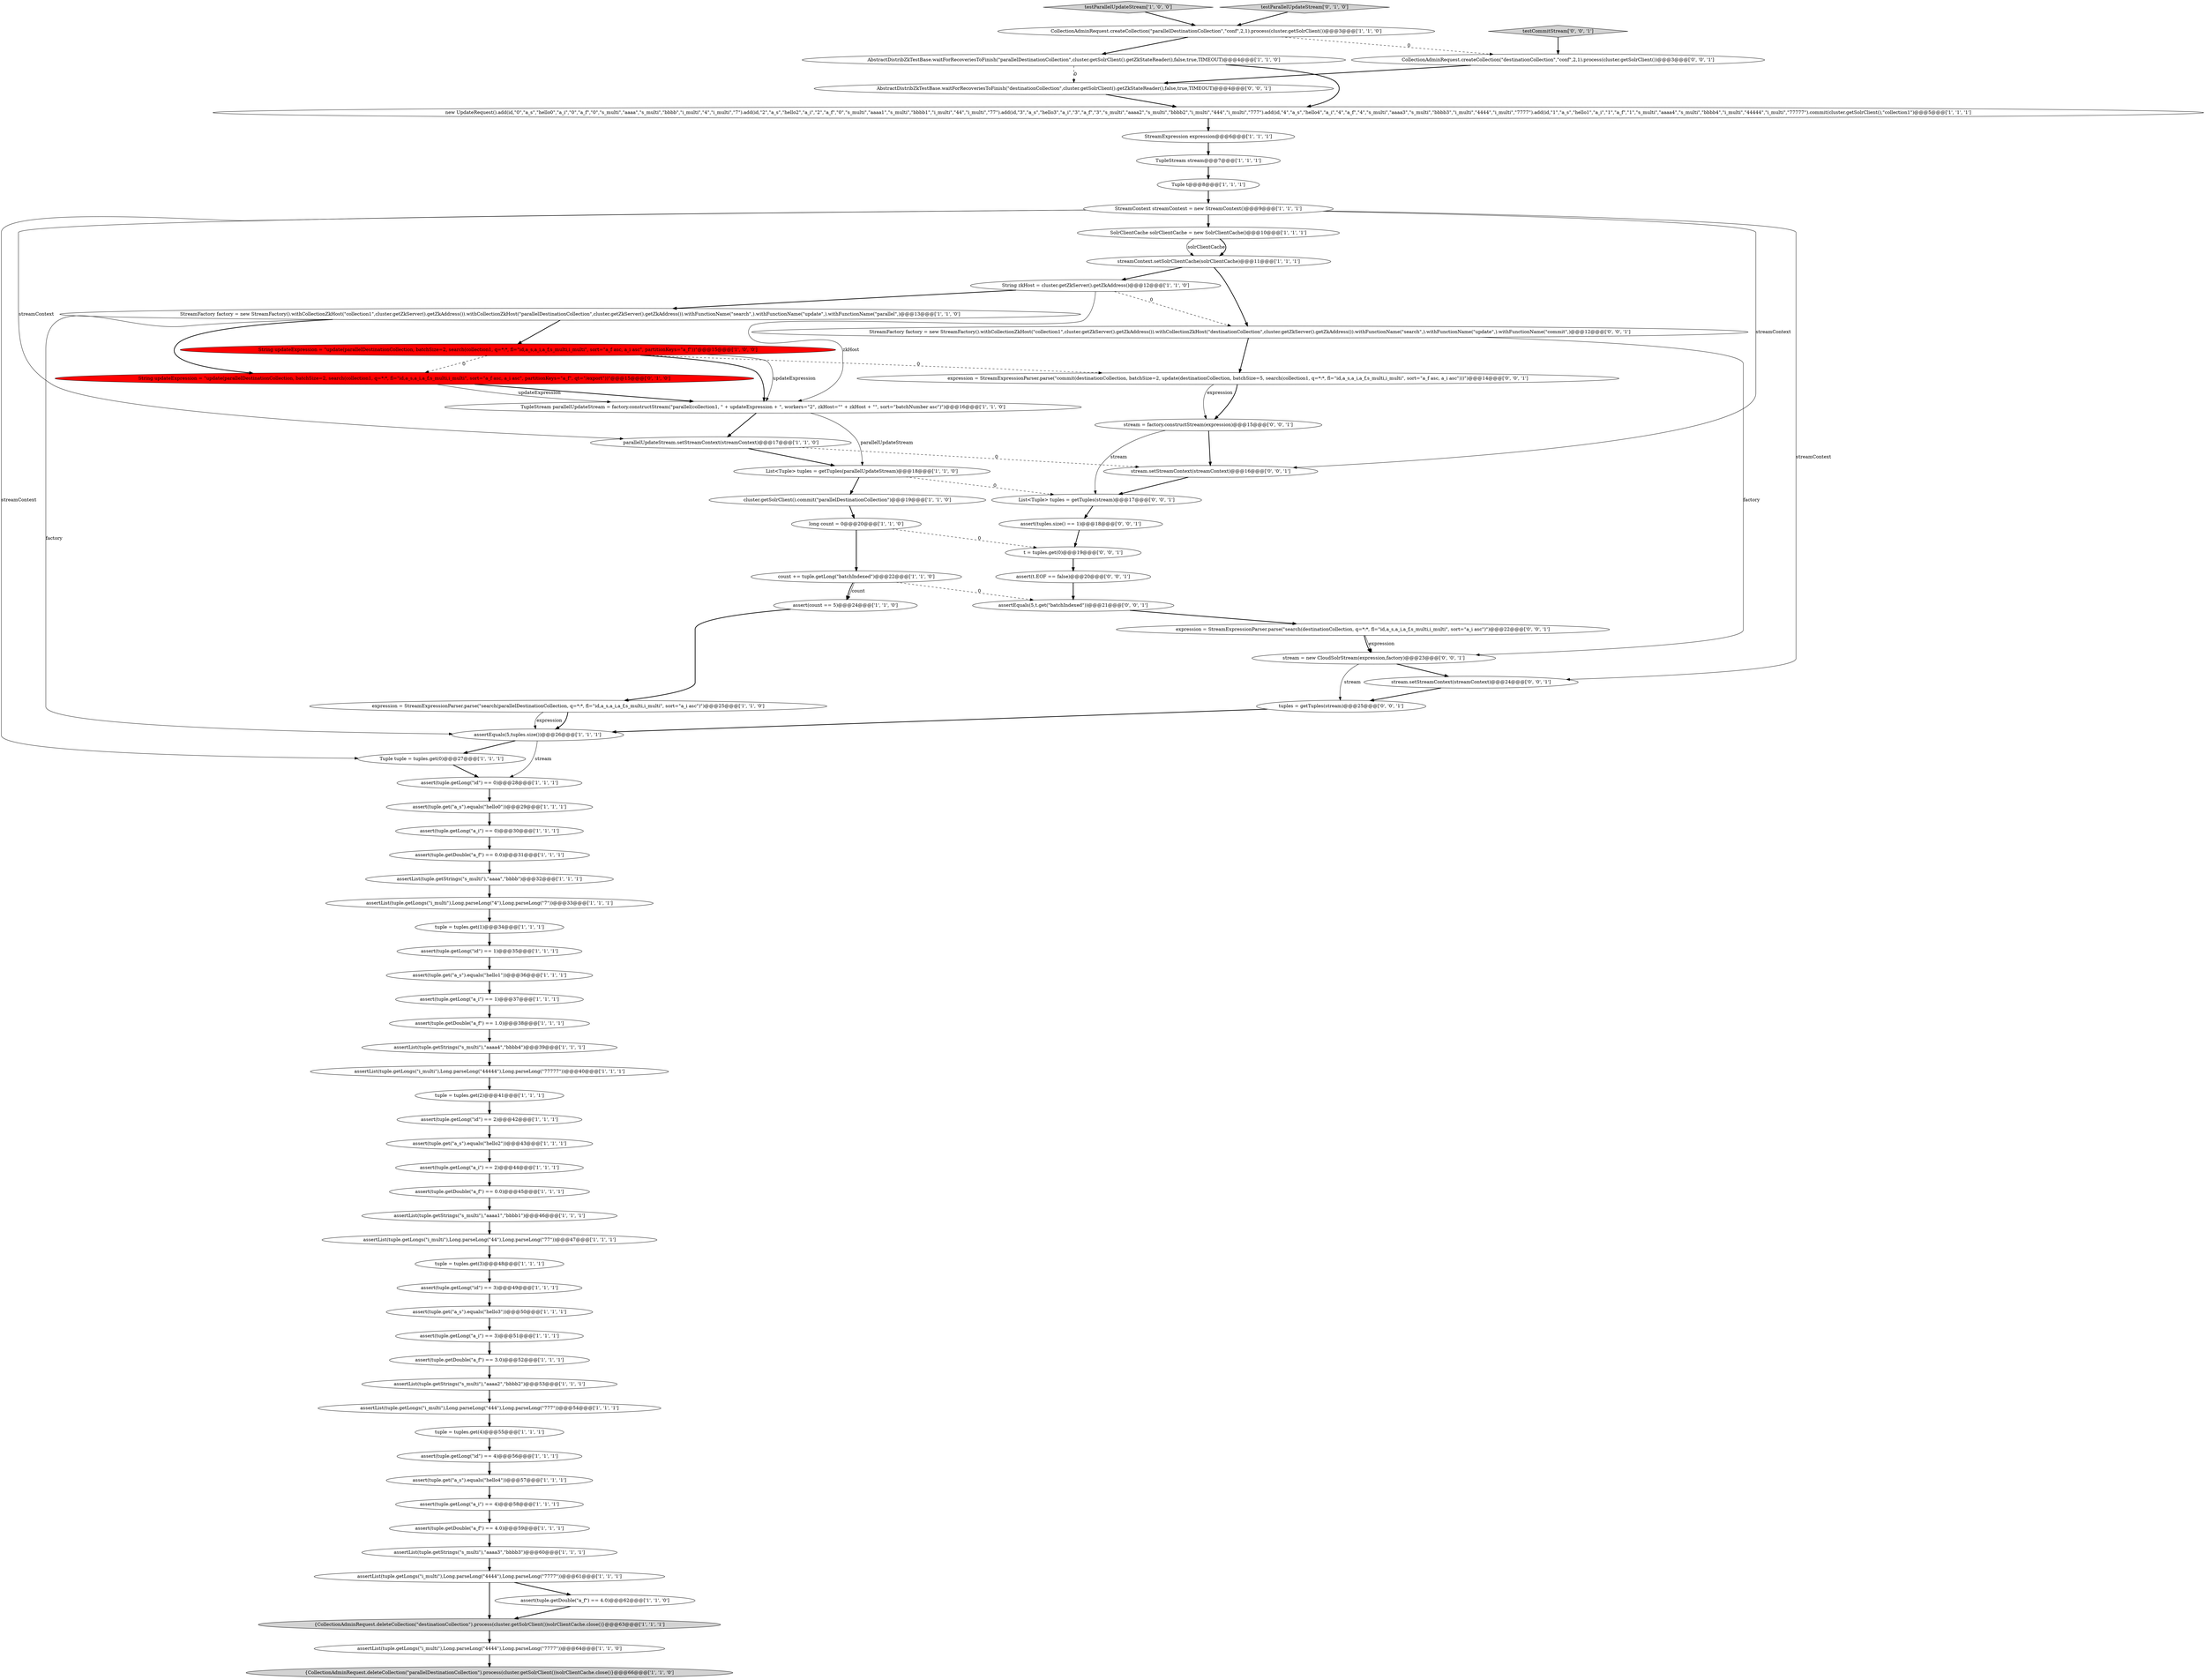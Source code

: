 digraph {
52 [style = filled, label = "assert(tuple.get(\"a_s\").equals(\"hello1\"))@@@36@@@['1', '1', '1']", fillcolor = white, shape = ellipse image = "AAA0AAABBB1BBB"];
1 [style = filled, label = "assert(tuple.getDouble(\"a_f\") == 0.0)@@@45@@@['1', '1', '1']", fillcolor = white, shape = ellipse image = "AAA0AAABBB1BBB"];
66 [style = filled, label = "CollectionAdminRequest.createCollection(\"destinationCollection\",\"conf\",2,1).process(cluster.getSolrClient())@@@3@@@['0', '0', '1']", fillcolor = white, shape = ellipse image = "AAA0AAABBB3BBB"];
31 [style = filled, label = "testParallelUpdateStream['1', '0', '0']", fillcolor = lightgray, shape = diamond image = "AAA0AAABBB1BBB"];
16 [style = filled, label = "assertList(tuple.getLongs(\"i_multi\"),Long.parseLong(\"44\"),Long.parseLong(\"77\"))@@@47@@@['1', '1', '1']", fillcolor = white, shape = ellipse image = "AAA0AAABBB1BBB"];
24 [style = filled, label = "{CollectionAdminRequest.deleteCollection(\"destinationCollection\").process(cluster.getSolrClient())solrClientCache.close()}@@@63@@@['1', '1', '1']", fillcolor = lightgray, shape = ellipse image = "AAA0AAABBB1BBB"];
29 [style = filled, label = "assertList(tuple.getLongs(\"i_multi\"),Long.parseLong(\"4444\"),Long.parseLong(\"7777\"))@@@61@@@['1', '1', '1']", fillcolor = white, shape = ellipse image = "AAA0AAABBB1BBB"];
5 [style = filled, label = "cluster.getSolrClient().commit(\"parallelDestinationCollection\")@@@19@@@['1', '1', '0']", fillcolor = white, shape = ellipse image = "AAA0AAABBB1BBB"];
42 [style = filled, label = "assert(tuple.getLong(\"a_i\") == 0)@@@30@@@['1', '1', '1']", fillcolor = white, shape = ellipse image = "AAA0AAABBB1BBB"];
62 [style = filled, label = "String updateExpression = \"update(parallelDestinationCollection, batchSize=2, search(collection1, q=*:*, fl=\"id,a_s,a_i,a_f,s_multi,i_multi\", sort=\"a_f asc, a_i asc\", partitionKeys=\"a_f\", qt=\"/export\"))\"@@@15@@@['0', '1', '0']", fillcolor = red, shape = ellipse image = "AAA1AAABBB2BBB"];
75 [style = filled, label = "AbstractDistribZkTestBase.waitForRecoveriesToFinish(\"destinationCollection\",cluster.getSolrClient().getZkStateReader(),false,true,TIMEOUT)@@@4@@@['0', '0', '1']", fillcolor = white, shape = ellipse image = "AAA0AAABBB3BBB"];
36 [style = filled, label = "assert(tuple.getLong(\"id\") == 4)@@@56@@@['1', '1', '1']", fillcolor = white, shape = ellipse image = "AAA0AAABBB1BBB"];
60 [style = filled, label = "tuple = tuples.get(3)@@@48@@@['1', '1', '1']", fillcolor = white, shape = ellipse image = "AAA0AAABBB1BBB"];
6 [style = filled, label = "Tuple tuple = tuples.get(0)@@@27@@@['1', '1', '1']", fillcolor = white, shape = ellipse image = "AAA0AAABBB1BBB"];
26 [style = filled, label = "parallelUpdateStream.setStreamContext(streamContext)@@@17@@@['1', '1', '0']", fillcolor = white, shape = ellipse image = "AAA0AAABBB1BBB"];
47 [style = filled, label = "assert(tuple.getDouble(\"a_f\") == 0.0)@@@31@@@['1', '1', '1']", fillcolor = white, shape = ellipse image = "AAA0AAABBB1BBB"];
57 [style = filled, label = "List<Tuple> tuples = getTuples(parallelUpdateStream)@@@18@@@['1', '1', '0']", fillcolor = white, shape = ellipse image = "AAA0AAABBB1BBB"];
67 [style = filled, label = "expression = StreamExpressionParser.parse(\"search(destinationCollection, q=*:*, fl=\"id,a_s,a_i,a_f,s_multi,i_multi\", sort=\"a_i asc\")\")@@@22@@@['0', '0', '1']", fillcolor = white, shape = ellipse image = "AAA0AAABBB3BBB"];
43 [style = filled, label = "expression = StreamExpressionParser.parse(\"search(parallelDestinationCollection, q=*:*, fl=\"id,a_s,a_i,a_f,s_multi,i_multi\", sort=\"a_i asc\")\")@@@25@@@['1', '1', '0']", fillcolor = white, shape = ellipse image = "AAA0AAABBB1BBB"];
2 [style = filled, label = "assertList(tuple.getLongs(\"i_multi\"),Long.parseLong(\"4444\"),Long.parseLong(\"7777\"))@@@64@@@['1', '1', '0']", fillcolor = white, shape = ellipse image = "AAA0AAABBB1BBB"];
13 [style = filled, label = "StreamExpression expression@@@6@@@['1', '1', '1']", fillcolor = white, shape = ellipse image = "AAA0AAABBB1BBB"];
40 [style = filled, label = "TupleStream parallelUpdateStream = factory.constructStream(\"parallel(collection1, \" + updateExpression + \", workers=\"2\", zkHost=\"\" + zkHost + \"\", sort=\"batchNumber asc\")\")@@@16@@@['1', '1', '0']", fillcolor = white, shape = ellipse image = "AAA0AAABBB1BBB"];
19 [style = filled, label = "assert(tuple.getDouble(\"a_f\") == 4.0)@@@59@@@['1', '1', '1']", fillcolor = white, shape = ellipse image = "AAA0AAABBB1BBB"];
77 [style = filled, label = "stream.setStreamContext(streamContext)@@@24@@@['0', '0', '1']", fillcolor = white, shape = ellipse image = "AAA0AAABBB3BBB"];
0 [style = filled, label = "new UpdateRequest().add(id,\"0\",\"a_s\",\"hello0\",\"a_i\",\"0\",\"a_f\",\"0\",\"s_multi\",\"aaaa\",\"s_multi\",\"bbbb\",\"i_multi\",\"4\",\"i_multi\",\"7\").add(id,\"2\",\"a_s\",\"hello2\",\"a_i\",\"2\",\"a_f\",\"0\",\"s_multi\",\"aaaa1\",\"s_multi\",\"bbbb1\",\"i_multi\",\"44\",\"i_multi\",\"77\").add(id,\"3\",\"a_s\",\"hello3\",\"a_i\",\"3\",\"a_f\",\"3\",\"s_multi\",\"aaaa2\",\"s_multi\",\"bbbb2\",\"i_multi\",\"444\",\"i_multi\",\"777\").add(id,\"4\",\"a_s\",\"hello4\",\"a_i\",\"4\",\"a_f\",\"4\",\"s_multi\",\"aaaa3\",\"s_multi\",\"bbbb3\",\"i_multi\",\"4444\",\"i_multi\",\"7777\").add(id,\"1\",\"a_s\",\"hello1\",\"a_i\",\"1\",\"a_f\",\"1\",\"s_multi\",\"aaaa4\",\"s_multi\",\"bbbb4\",\"i_multi\",\"44444\",\"i_multi\",\"77777\").commit(cluster.getSolrClient(),\"collection1\")@@@5@@@['1', '1', '1']", fillcolor = white, shape = ellipse image = "AAA0AAABBB1BBB"];
61 [style = filled, label = "testParallelUpdateStream['0', '1', '0']", fillcolor = lightgray, shape = diamond image = "AAA0AAABBB2BBB"];
78 [style = filled, label = "tuples = getTuples(stream)@@@25@@@['0', '0', '1']", fillcolor = white, shape = ellipse image = "AAA0AAABBB3BBB"];
7 [style = filled, label = "assert(tuple.getDouble(\"a_f\") == 1.0)@@@38@@@['1', '1', '1']", fillcolor = white, shape = ellipse image = "AAA0AAABBB1BBB"];
35 [style = filled, label = "TupleStream stream@@@7@@@['1', '1', '1']", fillcolor = white, shape = ellipse image = "AAA0AAABBB1BBB"];
23 [style = filled, label = "assert(tuple.getDouble(\"a_f\") == 3.0)@@@52@@@['1', '1', '1']", fillcolor = white, shape = ellipse image = "AAA0AAABBB1BBB"];
8 [style = filled, label = "assert(tuple.getLong(\"id\") == 3)@@@49@@@['1', '1', '1']", fillcolor = white, shape = ellipse image = "AAA0AAABBB1BBB"];
17 [style = filled, label = "assertList(tuple.getStrings(\"s_multi\"),\"aaaa\",\"bbbb\")@@@32@@@['1', '1', '1']", fillcolor = white, shape = ellipse image = "AAA0AAABBB1BBB"];
44 [style = filled, label = "long count = 0@@@20@@@['1', '1', '0']", fillcolor = white, shape = ellipse image = "AAA0AAABBB1BBB"];
70 [style = filled, label = "stream = new CloudSolrStream(expression,factory)@@@23@@@['0', '0', '1']", fillcolor = white, shape = ellipse image = "AAA0AAABBB3BBB"];
76 [style = filled, label = "StreamFactory factory = new StreamFactory().withCollectionZkHost(\"collection1\",cluster.getZkServer().getZkAddress()).withCollectionZkHost(\"destinationCollection\",cluster.getZkServer().getZkAddress()).withFunctionName(\"search\",).withFunctionName(\"update\",).withFunctionName(\"commit\",)@@@12@@@['0', '0', '1']", fillcolor = white, shape = ellipse image = "AAA0AAABBB3BBB"];
54 [style = filled, label = "assert(count == 5)@@@24@@@['1', '1', '0']", fillcolor = white, shape = ellipse image = "AAA0AAABBB1BBB"];
15 [style = filled, label = "assertList(tuple.getStrings(\"s_multi\"),\"aaaa3\",\"bbbb3\")@@@60@@@['1', '1', '1']", fillcolor = white, shape = ellipse image = "AAA0AAABBB1BBB"];
72 [style = filled, label = "stream = factory.constructStream(expression)@@@15@@@['0', '0', '1']", fillcolor = white, shape = ellipse image = "AAA0AAABBB3BBB"];
59 [style = filled, label = "assert(tuple.get(\"a_s\").equals(\"hello2\"))@@@43@@@['1', '1', '1']", fillcolor = white, shape = ellipse image = "AAA0AAABBB1BBB"];
39 [style = filled, label = "AbstractDistribZkTestBase.waitForRecoveriesToFinish(\"parallelDestinationCollection\",cluster.getSolrClient().getZkStateReader(),false,true,TIMEOUT)@@@4@@@['1', '1', '0']", fillcolor = white, shape = ellipse image = "AAA0AAABBB1BBB"];
49 [style = filled, label = "tuple = tuples.get(2)@@@41@@@['1', '1', '1']", fillcolor = white, shape = ellipse image = "AAA0AAABBB1BBB"];
9 [style = filled, label = "assert(tuple.getLong(\"a_i\") == 2)@@@44@@@['1', '1', '1']", fillcolor = white, shape = ellipse image = "AAA0AAABBB1BBB"];
46 [style = filled, label = "assert(tuple.getLong(\"a_i\") == 4)@@@58@@@['1', '1', '1']", fillcolor = white, shape = ellipse image = "AAA0AAABBB1BBB"];
30 [style = filled, label = "tuple = tuples.get(4)@@@55@@@['1', '1', '1']", fillcolor = white, shape = ellipse image = "AAA0AAABBB1BBB"];
41 [style = filled, label = "String zkHost = cluster.getZkServer().getZkAddress()@@@12@@@['1', '1', '0']", fillcolor = white, shape = ellipse image = "AAA0AAABBB1BBB"];
65 [style = filled, label = "t = tuples.get(0)@@@19@@@['0', '0', '1']", fillcolor = white, shape = ellipse image = "AAA0AAABBB3BBB"];
28 [style = filled, label = "assert(tuple.get(\"a_s\").equals(\"hello4\"))@@@57@@@['1', '1', '1']", fillcolor = white, shape = ellipse image = "AAA0AAABBB1BBB"];
3 [style = filled, label = "CollectionAdminRequest.createCollection(\"parallelDestinationCollection\",\"conf\",2,1).process(cluster.getSolrClient())@@@3@@@['1', '1', '0']", fillcolor = white, shape = ellipse image = "AAA0AAABBB1BBB"];
20 [style = filled, label = "assert(tuple.getDouble(\"a_f\") == 4.0)@@@62@@@['1', '1', '0']", fillcolor = white, shape = ellipse image = "AAA0AAABBB1BBB"];
21 [style = filled, label = "assertList(tuple.getStrings(\"s_multi\"),\"aaaa2\",\"bbbb2\")@@@53@@@['1', '1', '1']", fillcolor = white, shape = ellipse image = "AAA0AAABBB1BBB"];
25 [style = filled, label = "assertList(tuple.getStrings(\"s_multi\"),\"aaaa1\",\"bbbb1\")@@@46@@@['1', '1', '1']", fillcolor = white, shape = ellipse image = "AAA0AAABBB1BBB"];
68 [style = filled, label = "stream.setStreamContext(streamContext)@@@16@@@['0', '0', '1']", fillcolor = white, shape = ellipse image = "AAA0AAABBB3BBB"];
71 [style = filled, label = "assertEquals(5,t.get(\"batchIndexed\"))@@@21@@@['0', '0', '1']", fillcolor = white, shape = ellipse image = "AAA0AAABBB3BBB"];
33 [style = filled, label = "count += tuple.getLong(\"batchIndexed\")@@@22@@@['1', '1', '0']", fillcolor = white, shape = ellipse image = "AAA0AAABBB1BBB"];
73 [style = filled, label = "assert(t.EOF == false)@@@20@@@['0', '0', '1']", fillcolor = white, shape = ellipse image = "AAA0AAABBB3BBB"];
22 [style = filled, label = "assertList(tuple.getLongs(\"i_multi\"),Long.parseLong(\"44444\"),Long.parseLong(\"77777\"))@@@40@@@['1', '1', '1']", fillcolor = white, shape = ellipse image = "AAA0AAABBB1BBB"];
51 [style = filled, label = "SolrClientCache solrClientCache = new SolrClientCache()@@@10@@@['1', '1', '1']", fillcolor = white, shape = ellipse image = "AAA0AAABBB1BBB"];
38 [style = filled, label = "assert(tuple.getLong(\"id\") == 1)@@@35@@@['1', '1', '1']", fillcolor = white, shape = ellipse image = "AAA0AAABBB1BBB"];
74 [style = filled, label = "List<Tuple> tuples = getTuples(stream)@@@17@@@['0', '0', '1']", fillcolor = white, shape = ellipse image = "AAA0AAABBB3BBB"];
11 [style = filled, label = "tuple = tuples.get(1)@@@34@@@['1', '1', '1']", fillcolor = white, shape = ellipse image = "AAA0AAABBB1BBB"];
18 [style = filled, label = "assert(tuple.getLong(\"id\") == 2)@@@42@@@['1', '1', '1']", fillcolor = white, shape = ellipse image = "AAA0AAABBB1BBB"];
56 [style = filled, label = "assert(tuple.getLong(\"a_i\") == 3)@@@51@@@['1', '1', '1']", fillcolor = white, shape = ellipse image = "AAA0AAABBB1BBB"];
69 [style = filled, label = "assert(tuples.size() == 1)@@@18@@@['0', '0', '1']", fillcolor = white, shape = ellipse image = "AAA0AAABBB3BBB"];
55 [style = filled, label = "assertEquals(5,tuples.size())@@@26@@@['1', '1', '1']", fillcolor = white, shape = ellipse image = "AAA0AAABBB1BBB"];
50 [style = filled, label = "assert(tuple.getLong(\"a_i\") == 1)@@@37@@@['1', '1', '1']", fillcolor = white, shape = ellipse image = "AAA0AAABBB1BBB"];
14 [style = filled, label = "{CollectionAdminRequest.deleteCollection(\"parallelDestinationCollection\").process(cluster.getSolrClient())solrClientCache.close()}@@@66@@@['1', '1', '0']", fillcolor = lightgray, shape = ellipse image = "AAA0AAABBB1BBB"];
53 [style = filled, label = "assert(tuple.getLong(\"id\") == 0)@@@28@@@['1', '1', '1']", fillcolor = white, shape = ellipse image = "AAA0AAABBB1BBB"];
32 [style = filled, label = "StreamFactory factory = new StreamFactory().withCollectionZkHost(\"collection1\",cluster.getZkServer().getZkAddress()).withCollectionZkHost(\"parallelDestinationCollection\",cluster.getZkServer().getZkAddress()).withFunctionName(\"search\",).withFunctionName(\"update\",).withFunctionName(\"parallel\",)@@@13@@@['1', '1', '0']", fillcolor = white, shape = ellipse image = "AAA0AAABBB1BBB"];
37 [style = filled, label = "streamContext.setSolrClientCache(solrClientCache)@@@11@@@['1', '1', '1']", fillcolor = white, shape = ellipse image = "AAA0AAABBB1BBB"];
58 [style = filled, label = "Tuple t@@@8@@@['1', '1', '1']", fillcolor = white, shape = ellipse image = "AAA0AAABBB1BBB"];
63 [style = filled, label = "testCommitStream['0', '0', '1']", fillcolor = lightgray, shape = diamond image = "AAA0AAABBB3BBB"];
27 [style = filled, label = "assert(tuple.get(\"a_s\").equals(\"hello3\"))@@@50@@@['1', '1', '1']", fillcolor = white, shape = ellipse image = "AAA0AAABBB1BBB"];
34 [style = filled, label = "assert(tuple.get(\"a_s\").equals(\"hello0\"))@@@29@@@['1', '1', '1']", fillcolor = white, shape = ellipse image = "AAA0AAABBB1BBB"];
4 [style = filled, label = "assertList(tuple.getLongs(\"i_multi\"),Long.parseLong(\"4\"),Long.parseLong(\"7\"))@@@33@@@['1', '1', '1']", fillcolor = white, shape = ellipse image = "AAA0AAABBB1BBB"];
10 [style = filled, label = "assertList(tuple.getLongs(\"i_multi\"),Long.parseLong(\"444\"),Long.parseLong(\"777\"))@@@54@@@['1', '1', '1']", fillcolor = white, shape = ellipse image = "AAA0AAABBB1BBB"];
48 [style = filled, label = "assertList(tuple.getStrings(\"s_multi\"),\"aaaa4\",\"bbbb4\")@@@39@@@['1', '1', '1']", fillcolor = white, shape = ellipse image = "AAA0AAABBB1BBB"];
64 [style = filled, label = "expression = StreamExpressionParser.parse(\"commit(destinationCollection, batchSize=2, update(destinationCollection, batchSize=5, search(collection1, q=*:*, fl=\"id,a_s,a_i,a_f,s_multi,i_multi\", sort=\"a_f asc, a_i asc\")))\")@@@14@@@['0', '0', '1']", fillcolor = white, shape = ellipse image = "AAA0AAABBB3BBB"];
45 [style = filled, label = "String updateExpression = \"update(parallelDestinationCollection, batchSize=2, search(collection1, q=*:*, fl=\"id,a_s,a_i,a_f,s_multi,i_multi\", sort=\"a_f asc, a_i asc\", partitionKeys=\"a_f\"))\"@@@15@@@['1', '0', '0']", fillcolor = red, shape = ellipse image = "AAA1AAABBB1BBB"];
12 [style = filled, label = "StreamContext streamContext = new StreamContext()@@@9@@@['1', '1', '1']", fillcolor = white, shape = ellipse image = "AAA0AAABBB1BBB"];
12->6 [style = solid, label="streamContext"];
74->69 [style = bold, label=""];
21->10 [style = bold, label=""];
0->13 [style = bold, label=""];
43->55 [style = bold, label=""];
76->64 [style = bold, label=""];
38->52 [style = bold, label=""];
59->9 [style = bold, label=""];
36->28 [style = bold, label=""];
41->76 [style = dashed, label="0"];
30->36 [style = bold, label=""];
40->57 [style = solid, label="parallelUpdateStream"];
26->68 [style = dashed, label="0"];
7->48 [style = bold, label=""];
57->74 [style = dashed, label="0"];
58->12 [style = bold, label=""];
16->60 [style = bold, label=""];
78->55 [style = bold, label=""];
33->71 [style = dashed, label="0"];
71->67 [style = bold, label=""];
61->3 [style = bold, label=""];
63->66 [style = bold, label=""];
32->62 [style = bold, label=""];
45->40 [style = solid, label="updateExpression"];
53->34 [style = bold, label=""];
3->66 [style = dashed, label="0"];
2->14 [style = bold, label=""];
26->57 [style = bold, label=""];
68->74 [style = bold, label=""];
12->77 [style = solid, label="streamContext"];
73->71 [style = bold, label=""];
40->26 [style = bold, label=""];
3->39 [style = bold, label=""];
62->40 [style = bold, label=""];
19->15 [style = bold, label=""];
8->27 [style = bold, label=""];
75->0 [style = bold, label=""];
41->32 [style = bold, label=""];
65->73 [style = bold, label=""];
32->55 [style = solid, label="factory"];
55->53 [style = solid, label="stream"];
34->42 [style = bold, label=""];
77->78 [style = bold, label=""];
45->62 [style = dashed, label="0"];
22->49 [style = bold, label=""];
27->56 [style = bold, label=""];
12->51 [style = bold, label=""];
6->53 [style = bold, label=""];
29->20 [style = bold, label=""];
57->5 [style = bold, label=""];
49->18 [style = bold, label=""];
76->70 [style = solid, label="factory"];
56->23 [style = bold, label=""];
41->40 [style = solid, label="zkHost"];
43->55 [style = solid, label="expression"];
46->19 [style = bold, label=""];
67->70 [style = solid, label="expression"];
31->3 [style = bold, label=""];
9->1 [style = bold, label=""];
15->29 [style = bold, label=""];
37->76 [style = bold, label=""];
64->72 [style = bold, label=""];
12->26 [style = solid, label="streamContext"];
54->43 [style = bold, label=""];
37->41 [style = bold, label=""];
67->70 [style = bold, label=""];
51->37 [style = solid, label="solrClientCache"];
44->33 [style = bold, label=""];
42->47 [style = bold, label=""];
18->59 [style = bold, label=""];
60->8 [style = bold, label=""];
25->16 [style = bold, label=""];
51->37 [style = bold, label=""];
66->75 [style = bold, label=""];
5->44 [style = bold, label=""];
72->74 [style = solid, label="stream"];
35->58 [style = bold, label=""];
55->6 [style = bold, label=""];
52->50 [style = bold, label=""];
1->25 [style = bold, label=""];
10->30 [style = bold, label=""];
17->4 [style = bold, label=""];
45->40 [style = bold, label=""];
39->75 [style = dashed, label="0"];
69->65 [style = bold, label=""];
32->45 [style = bold, label=""];
45->64 [style = dashed, label="0"];
11->38 [style = bold, label=""];
70->78 [style = solid, label="stream"];
24->2 [style = bold, label=""];
44->65 [style = dashed, label="0"];
70->77 [style = bold, label=""];
50->7 [style = bold, label=""];
48->22 [style = bold, label=""];
62->40 [style = solid, label="updateExpression"];
28->46 [style = bold, label=""];
12->68 [style = solid, label="streamContext"];
39->0 [style = bold, label=""];
23->21 [style = bold, label=""];
64->72 [style = solid, label="expression"];
33->54 [style = solid, label="count"];
47->17 [style = bold, label=""];
4->11 [style = bold, label=""];
29->24 [style = bold, label=""];
20->24 [style = bold, label=""];
33->54 [style = bold, label=""];
13->35 [style = bold, label=""];
72->68 [style = bold, label=""];
}
